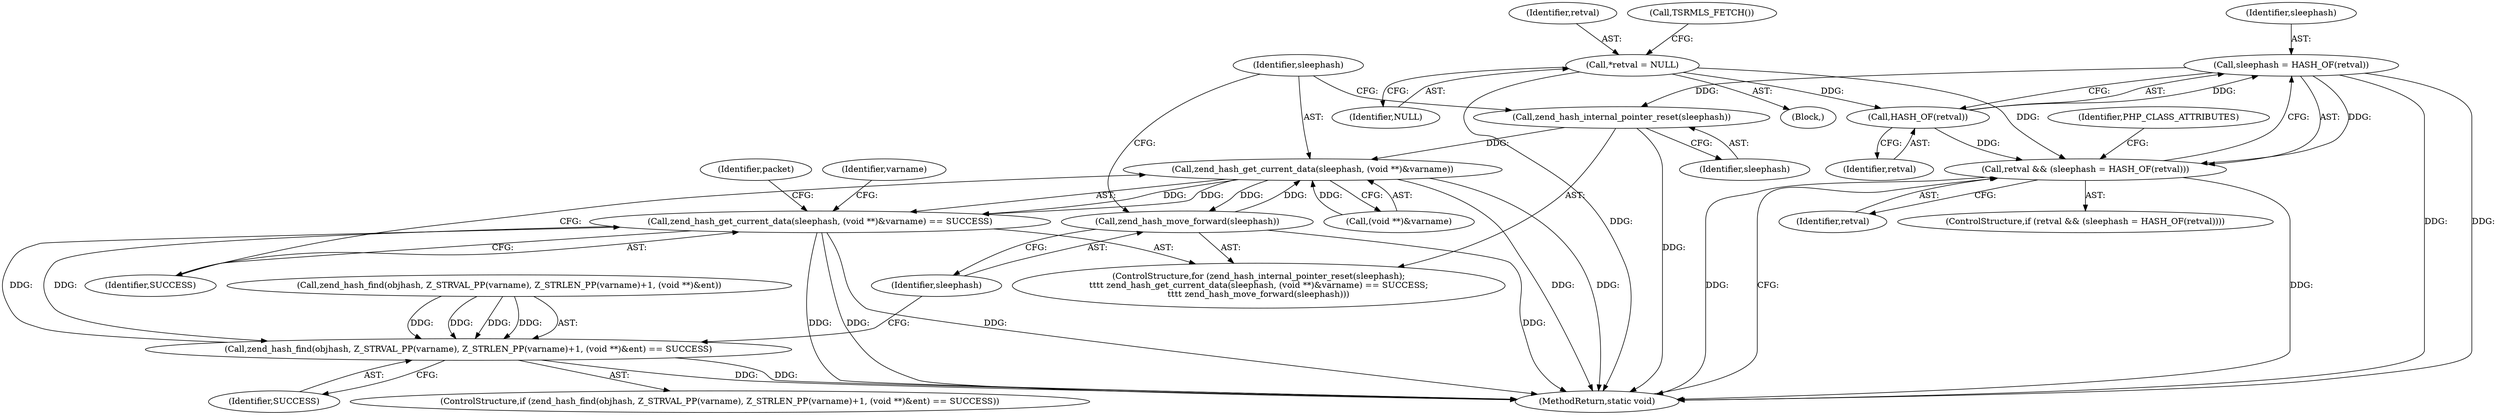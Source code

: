 digraph "0_php-src_6045de69c7dedcba3eadf7c4bba424b19c81d00d_1@API" {
"1000129" [label="(Call,sleephash = HASH_OF(retval))"];
"1000131" [label="(Call,HASH_OF(retval))"];
"1000110" [label="(Call,*retval = NULL)"];
"1000127" [label="(Call,retval && (sleephash = HASH_OF(retval)))"];
"1000167" [label="(Call,zend_hash_internal_pointer_reset(sleephash))"];
"1000170" [label="(Call,zend_hash_get_current_data(sleephash, (void **)&varname))"];
"1000169" [label="(Call,zend_hash_get_current_data(sleephash, (void **)&varname) == SUCCESS)"];
"1000188" [label="(Call,zend_hash_find(objhash, Z_STRVAL_PP(varname), Z_STRLEN_PP(varname)+1, (void **)&ent) == SUCCESS)"];
"1000177" [label="(Call,zend_hash_move_forward(sleephash))"];
"1000204" [label="(Identifier,packet)"];
"1000170" [label="(Call,zend_hash_get_current_data(sleephash, (void **)&varname))"];
"1000105" [label="(Block,)"];
"1000183" [label="(Identifier,varname)"];
"1000201" [label="(Identifier,SUCCESS)"];
"1000176" [label="(Identifier,SUCCESS)"];
"1000177" [label="(Call,zend_hash_move_forward(sleephash))"];
"1000127" [label="(Call,retval && (sleephash = HASH_OF(retval)))"];
"1000112" [label="(Identifier,NULL)"];
"1000189" [label="(Call,zend_hash_find(objhash, Z_STRVAL_PP(varname), Z_STRLEN_PP(varname)+1, (void **)&ent))"];
"1000129" [label="(Call,sleephash = HASH_OF(retval))"];
"1000167" [label="(Call,zend_hash_internal_pointer_reset(sleephash))"];
"1000188" [label="(Call,zend_hash_find(objhash, Z_STRVAL_PP(varname), Z_STRLEN_PP(varname)+1, (void **)&ent) == SUCCESS)"];
"1000110" [label="(Call,*retval = NULL)"];
"1000126" [label="(ControlStructure,if (retval && (sleephash = HASH_OF(retval))))"];
"1000187" [label="(ControlStructure,if (zend_hash_find(objhash, Z_STRVAL_PP(varname), Z_STRLEN_PP(varname)+1, (void **)&ent) == SUCCESS))"];
"1000178" [label="(Identifier,sleephash)"];
"1000130" [label="(Identifier,sleephash)"];
"1000169" [label="(Call,zend_hash_get_current_data(sleephash, (void **)&varname) == SUCCESS)"];
"1000134" [label="(Identifier,PHP_CLASS_ATTRIBUTES)"];
"1000206" [label="(MethodReturn,static void)"];
"1000132" [label="(Identifier,retval)"];
"1000171" [label="(Identifier,sleephash)"];
"1000128" [label="(Identifier,retval)"];
"1000168" [label="(Identifier,sleephash)"];
"1000111" [label="(Identifier,retval)"];
"1000166" [label="(ControlStructure,for (zend_hash_internal_pointer_reset(sleephash);\n\t\t\t\t zend_hash_get_current_data(sleephash, (void **)&varname) == SUCCESS;\n\t\t\t\t zend_hash_move_forward(sleephash)))"];
"1000172" [label="(Call,(void **)&varname)"];
"1000118" [label="(Call,TSRMLS_FETCH())"];
"1000131" [label="(Call,HASH_OF(retval))"];
"1000129" -> "1000127"  [label="AST: "];
"1000129" -> "1000131"  [label="CFG: "];
"1000130" -> "1000129"  [label="AST: "];
"1000131" -> "1000129"  [label="AST: "];
"1000127" -> "1000129"  [label="CFG: "];
"1000129" -> "1000206"  [label="DDG: "];
"1000129" -> "1000206"  [label="DDG: "];
"1000129" -> "1000127"  [label="DDG: "];
"1000131" -> "1000129"  [label="DDG: "];
"1000129" -> "1000167"  [label="DDG: "];
"1000131" -> "1000132"  [label="CFG: "];
"1000132" -> "1000131"  [label="AST: "];
"1000131" -> "1000127"  [label="DDG: "];
"1000110" -> "1000131"  [label="DDG: "];
"1000110" -> "1000105"  [label="AST: "];
"1000110" -> "1000112"  [label="CFG: "];
"1000111" -> "1000110"  [label="AST: "];
"1000112" -> "1000110"  [label="AST: "];
"1000118" -> "1000110"  [label="CFG: "];
"1000110" -> "1000206"  [label="DDG: "];
"1000110" -> "1000127"  [label="DDG: "];
"1000127" -> "1000126"  [label="AST: "];
"1000127" -> "1000128"  [label="CFG: "];
"1000128" -> "1000127"  [label="AST: "];
"1000134" -> "1000127"  [label="CFG: "];
"1000206" -> "1000127"  [label="CFG: "];
"1000127" -> "1000206"  [label="DDG: "];
"1000127" -> "1000206"  [label="DDG: "];
"1000167" -> "1000166"  [label="AST: "];
"1000167" -> "1000168"  [label="CFG: "];
"1000168" -> "1000167"  [label="AST: "];
"1000171" -> "1000167"  [label="CFG: "];
"1000167" -> "1000206"  [label="DDG: "];
"1000167" -> "1000170"  [label="DDG: "];
"1000170" -> "1000169"  [label="AST: "];
"1000170" -> "1000172"  [label="CFG: "];
"1000171" -> "1000170"  [label="AST: "];
"1000172" -> "1000170"  [label="AST: "];
"1000176" -> "1000170"  [label="CFG: "];
"1000170" -> "1000206"  [label="DDG: "];
"1000170" -> "1000206"  [label="DDG: "];
"1000170" -> "1000169"  [label="DDG: "];
"1000170" -> "1000169"  [label="DDG: "];
"1000177" -> "1000170"  [label="DDG: "];
"1000172" -> "1000170"  [label="DDG: "];
"1000170" -> "1000177"  [label="DDG: "];
"1000169" -> "1000166"  [label="AST: "];
"1000169" -> "1000176"  [label="CFG: "];
"1000176" -> "1000169"  [label="AST: "];
"1000183" -> "1000169"  [label="CFG: "];
"1000204" -> "1000169"  [label="CFG: "];
"1000169" -> "1000206"  [label="DDG: "];
"1000169" -> "1000206"  [label="DDG: "];
"1000169" -> "1000206"  [label="DDG: "];
"1000188" -> "1000169"  [label="DDG: "];
"1000169" -> "1000188"  [label="DDG: "];
"1000188" -> "1000187"  [label="AST: "];
"1000188" -> "1000201"  [label="CFG: "];
"1000189" -> "1000188"  [label="AST: "];
"1000201" -> "1000188"  [label="AST: "];
"1000178" -> "1000188"  [label="CFG: "];
"1000188" -> "1000206"  [label="DDG: "];
"1000188" -> "1000206"  [label="DDG: "];
"1000189" -> "1000188"  [label="DDG: "];
"1000189" -> "1000188"  [label="DDG: "];
"1000189" -> "1000188"  [label="DDG: "];
"1000189" -> "1000188"  [label="DDG: "];
"1000177" -> "1000166"  [label="AST: "];
"1000177" -> "1000178"  [label="CFG: "];
"1000178" -> "1000177"  [label="AST: "];
"1000171" -> "1000177"  [label="CFG: "];
"1000177" -> "1000206"  [label="DDG: "];
}
